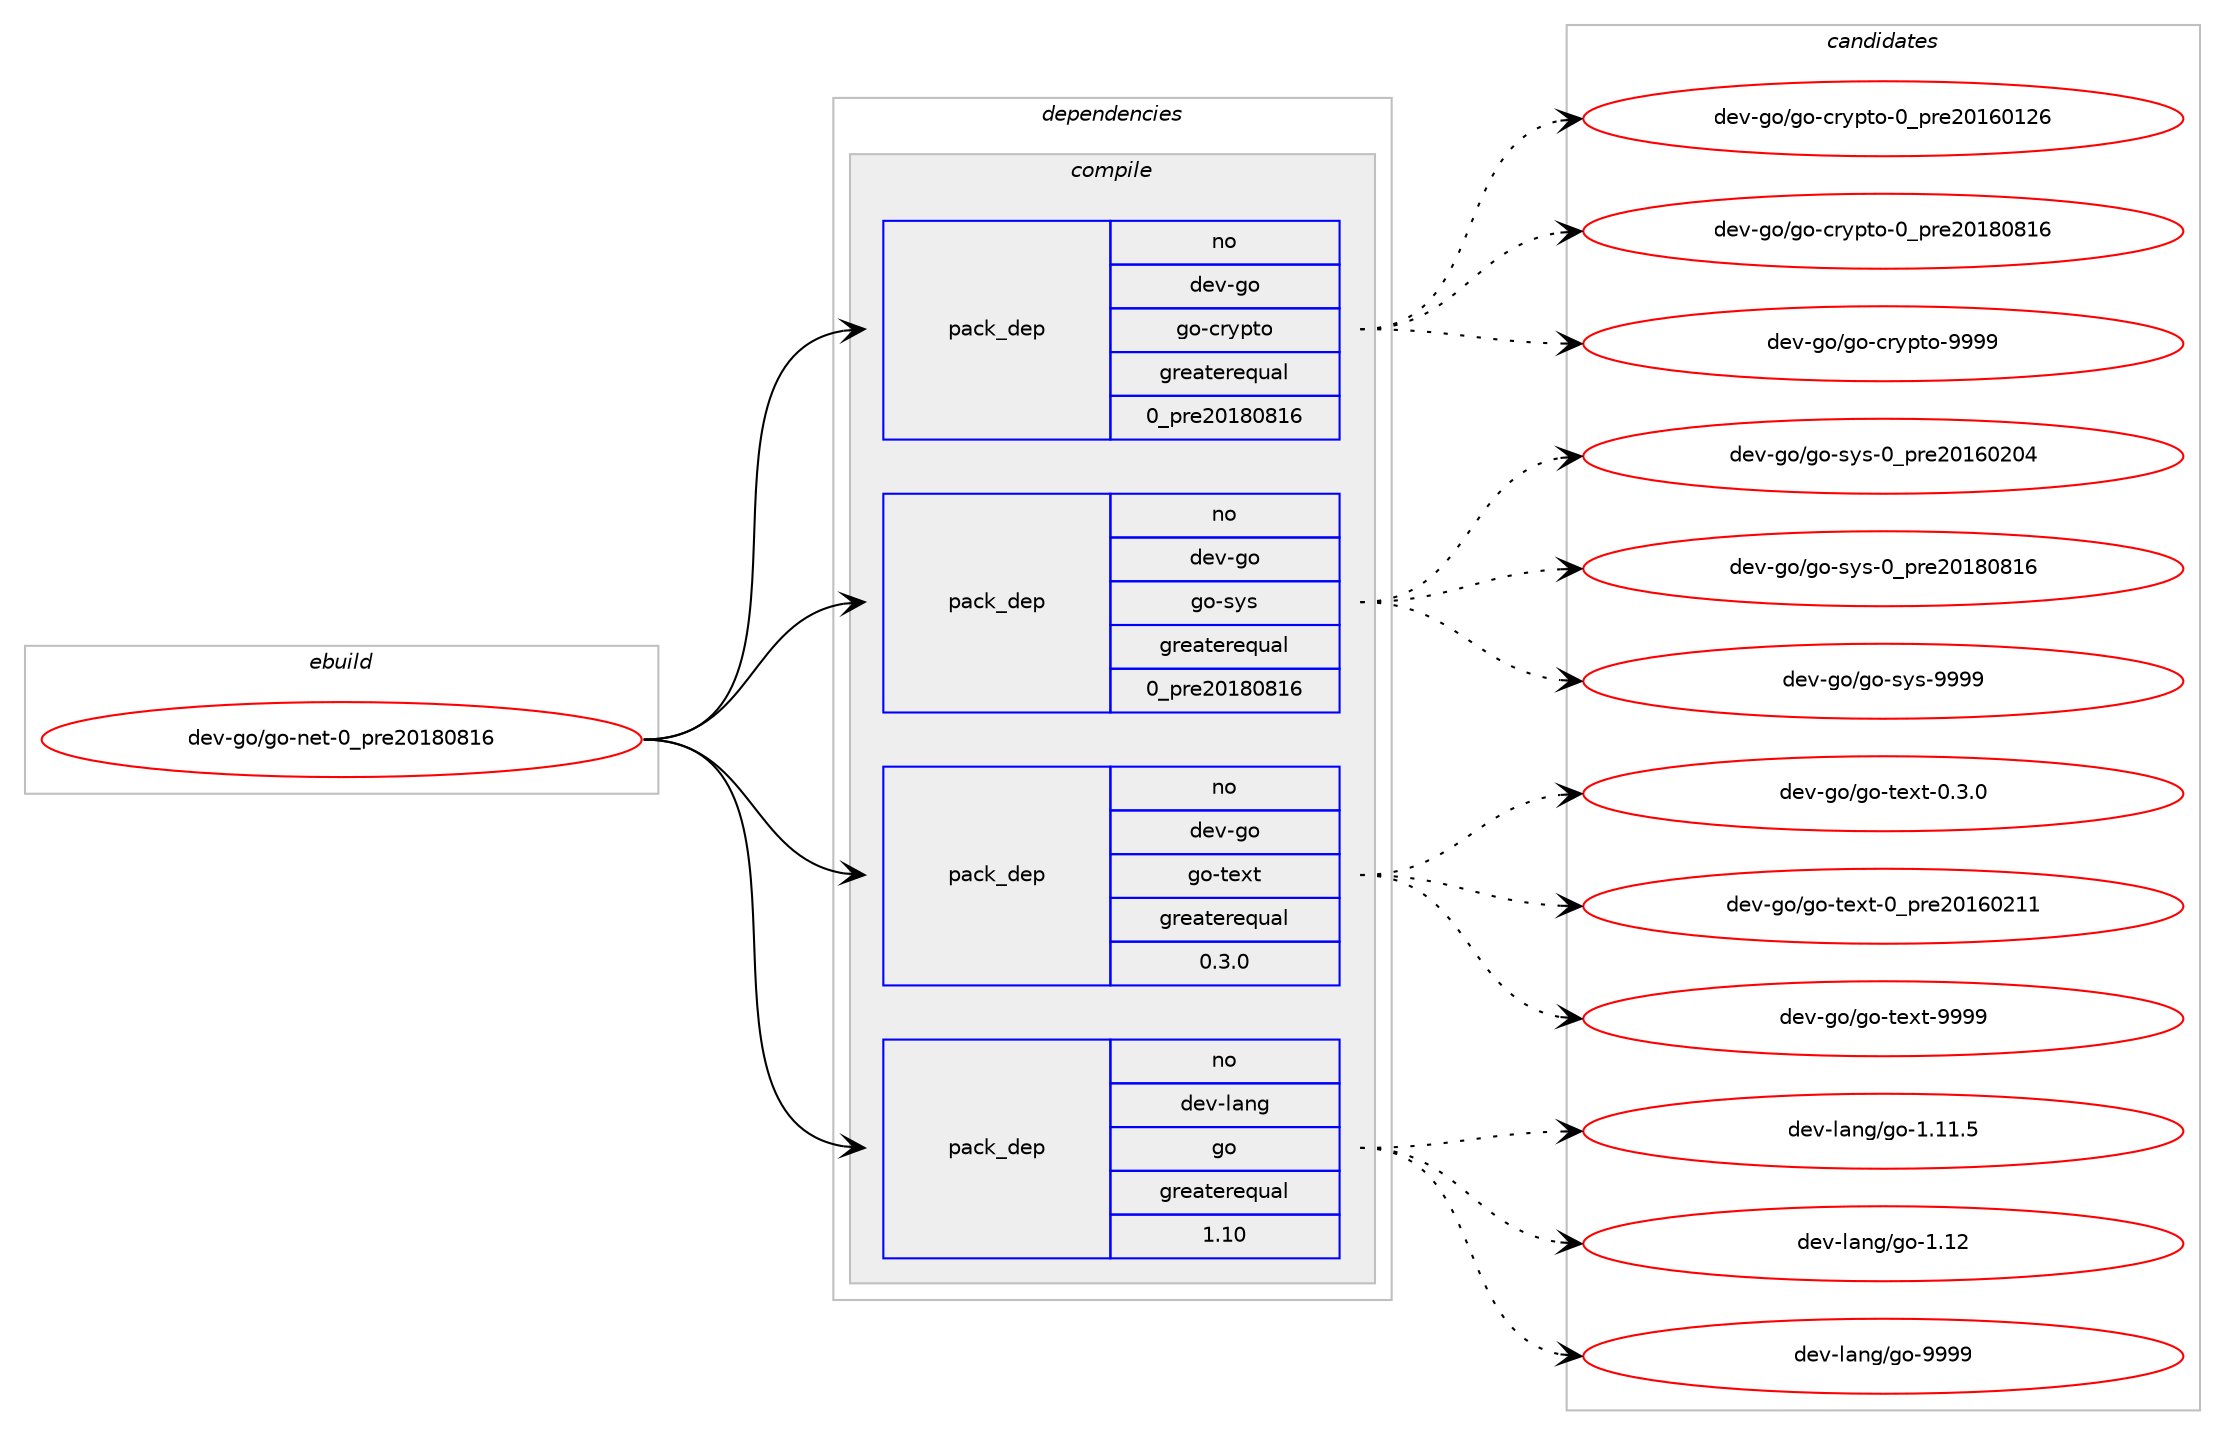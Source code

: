 digraph prolog {

# *************
# Graph options
# *************

newrank=true;
concentrate=true;
compound=true;
graph [rankdir=LR,fontname=Helvetica,fontsize=10,ranksep=1.5];#, ranksep=2.5, nodesep=0.2];
edge  [arrowhead=vee];
node  [fontname=Helvetica,fontsize=10];

# **********
# The ebuild
# **********

subgraph cluster_leftcol {
color=gray;
rank=same;
label=<<i>ebuild</i>>;
id [label="dev-go/go-net-0_pre20180816", color=red, width=4, href="../dev-go/go-net-0_pre20180816.svg"];
}

# ****************
# The dependencies
# ****************

subgraph cluster_midcol {
color=gray;
label=<<i>dependencies</i>>;
subgraph cluster_compile {
fillcolor="#eeeeee";
style=filled;
label=<<i>compile</i>>;
subgraph pack945788 {
dependency1325264 [label=<<TABLE BORDER="0" CELLBORDER="1" CELLSPACING="0" CELLPADDING="4" WIDTH="220"><TR><TD ROWSPAN="6" CELLPADDING="30">pack_dep</TD></TR><TR><TD WIDTH="110">no</TD></TR><TR><TD>dev-go</TD></TR><TR><TD>go-crypto</TD></TR><TR><TD>greaterequal</TD></TR><TR><TD>0_pre20180816</TD></TR></TABLE>>, shape=none, color=blue];
}
id:e -> dependency1325264:w [weight=20,style="solid",arrowhead="vee"];
subgraph pack945789 {
dependency1325265 [label=<<TABLE BORDER="0" CELLBORDER="1" CELLSPACING="0" CELLPADDING="4" WIDTH="220"><TR><TD ROWSPAN="6" CELLPADDING="30">pack_dep</TD></TR><TR><TD WIDTH="110">no</TD></TR><TR><TD>dev-go</TD></TR><TR><TD>go-sys</TD></TR><TR><TD>greaterequal</TD></TR><TR><TD>0_pre20180816</TD></TR></TABLE>>, shape=none, color=blue];
}
id:e -> dependency1325265:w [weight=20,style="solid",arrowhead="vee"];
subgraph pack945790 {
dependency1325266 [label=<<TABLE BORDER="0" CELLBORDER="1" CELLSPACING="0" CELLPADDING="4" WIDTH="220"><TR><TD ROWSPAN="6" CELLPADDING="30">pack_dep</TD></TR><TR><TD WIDTH="110">no</TD></TR><TR><TD>dev-go</TD></TR><TR><TD>go-text</TD></TR><TR><TD>greaterequal</TD></TR><TR><TD>0.3.0</TD></TR></TABLE>>, shape=none, color=blue];
}
id:e -> dependency1325266:w [weight=20,style="solid",arrowhead="vee"];
subgraph pack945791 {
dependency1325267 [label=<<TABLE BORDER="0" CELLBORDER="1" CELLSPACING="0" CELLPADDING="4" WIDTH="220"><TR><TD ROWSPAN="6" CELLPADDING="30">pack_dep</TD></TR><TR><TD WIDTH="110">no</TD></TR><TR><TD>dev-lang</TD></TR><TR><TD>go</TD></TR><TR><TD>greaterequal</TD></TR><TR><TD>1.10</TD></TR></TABLE>>, shape=none, color=blue];
}
id:e -> dependency1325267:w [weight=20,style="solid",arrowhead="vee"];
}
subgraph cluster_compileandrun {
fillcolor="#eeeeee";
style=filled;
label=<<i>compile and run</i>>;
}
subgraph cluster_run {
fillcolor="#eeeeee";
style=filled;
label=<<i>run</i>>;
}
}

# **************
# The candidates
# **************

subgraph cluster_choices {
rank=same;
color=gray;
label=<<i>candidates</i>>;

subgraph choice945788 {
color=black;
nodesep=1;
choice100101118451031114710311145991141211121161114548951121141015048495448495054 [label="dev-go/go-crypto-0_pre20160126", color=red, width=4,href="../dev-go/go-crypto-0_pre20160126.svg"];
choice100101118451031114710311145991141211121161114548951121141015048495648564954 [label="dev-go/go-crypto-0_pre20180816", color=red, width=4,href="../dev-go/go-crypto-0_pre20180816.svg"];
choice100101118451031114710311145991141211121161114557575757 [label="dev-go/go-crypto-9999", color=red, width=4,href="../dev-go/go-crypto-9999.svg"];
dependency1325264:e -> choice100101118451031114710311145991141211121161114548951121141015048495448495054:w [style=dotted,weight="100"];
dependency1325264:e -> choice100101118451031114710311145991141211121161114548951121141015048495648564954:w [style=dotted,weight="100"];
dependency1325264:e -> choice100101118451031114710311145991141211121161114557575757:w [style=dotted,weight="100"];
}
subgraph choice945789 {
color=black;
nodesep=1;
choice1001011184510311147103111451151211154548951121141015048495448504852 [label="dev-go/go-sys-0_pre20160204", color=red, width=4,href="../dev-go/go-sys-0_pre20160204.svg"];
choice1001011184510311147103111451151211154548951121141015048495648564954 [label="dev-go/go-sys-0_pre20180816", color=red, width=4,href="../dev-go/go-sys-0_pre20180816.svg"];
choice1001011184510311147103111451151211154557575757 [label="dev-go/go-sys-9999", color=red, width=4,href="../dev-go/go-sys-9999.svg"];
dependency1325265:e -> choice1001011184510311147103111451151211154548951121141015048495448504852:w [style=dotted,weight="100"];
dependency1325265:e -> choice1001011184510311147103111451151211154548951121141015048495648564954:w [style=dotted,weight="100"];
dependency1325265:e -> choice1001011184510311147103111451151211154557575757:w [style=dotted,weight="100"];
}
subgraph choice945790 {
color=black;
nodesep=1;
choice100101118451031114710311145116101120116454846514648 [label="dev-go/go-text-0.3.0", color=red, width=4,href="../dev-go/go-text-0.3.0.svg"];
choice1001011184510311147103111451161011201164548951121141015048495448504949 [label="dev-go/go-text-0_pre20160211", color=red, width=4,href="../dev-go/go-text-0_pre20160211.svg"];
choice1001011184510311147103111451161011201164557575757 [label="dev-go/go-text-9999", color=red, width=4,href="../dev-go/go-text-9999.svg"];
dependency1325266:e -> choice100101118451031114710311145116101120116454846514648:w [style=dotted,weight="100"];
dependency1325266:e -> choice1001011184510311147103111451161011201164548951121141015048495448504949:w [style=dotted,weight="100"];
dependency1325266:e -> choice1001011184510311147103111451161011201164557575757:w [style=dotted,weight="100"];
}
subgraph choice945791 {
color=black;
nodesep=1;
choice10010111845108971101034710311145494649494653 [label="dev-lang/go-1.11.5", color=red, width=4,href="../dev-lang/go-1.11.5.svg"];
choice1001011184510897110103471031114549464950 [label="dev-lang/go-1.12", color=red, width=4,href="../dev-lang/go-1.12.svg"];
choice1001011184510897110103471031114557575757 [label="dev-lang/go-9999", color=red, width=4,href="../dev-lang/go-9999.svg"];
dependency1325267:e -> choice10010111845108971101034710311145494649494653:w [style=dotted,weight="100"];
dependency1325267:e -> choice1001011184510897110103471031114549464950:w [style=dotted,weight="100"];
dependency1325267:e -> choice1001011184510897110103471031114557575757:w [style=dotted,weight="100"];
}
}

}
